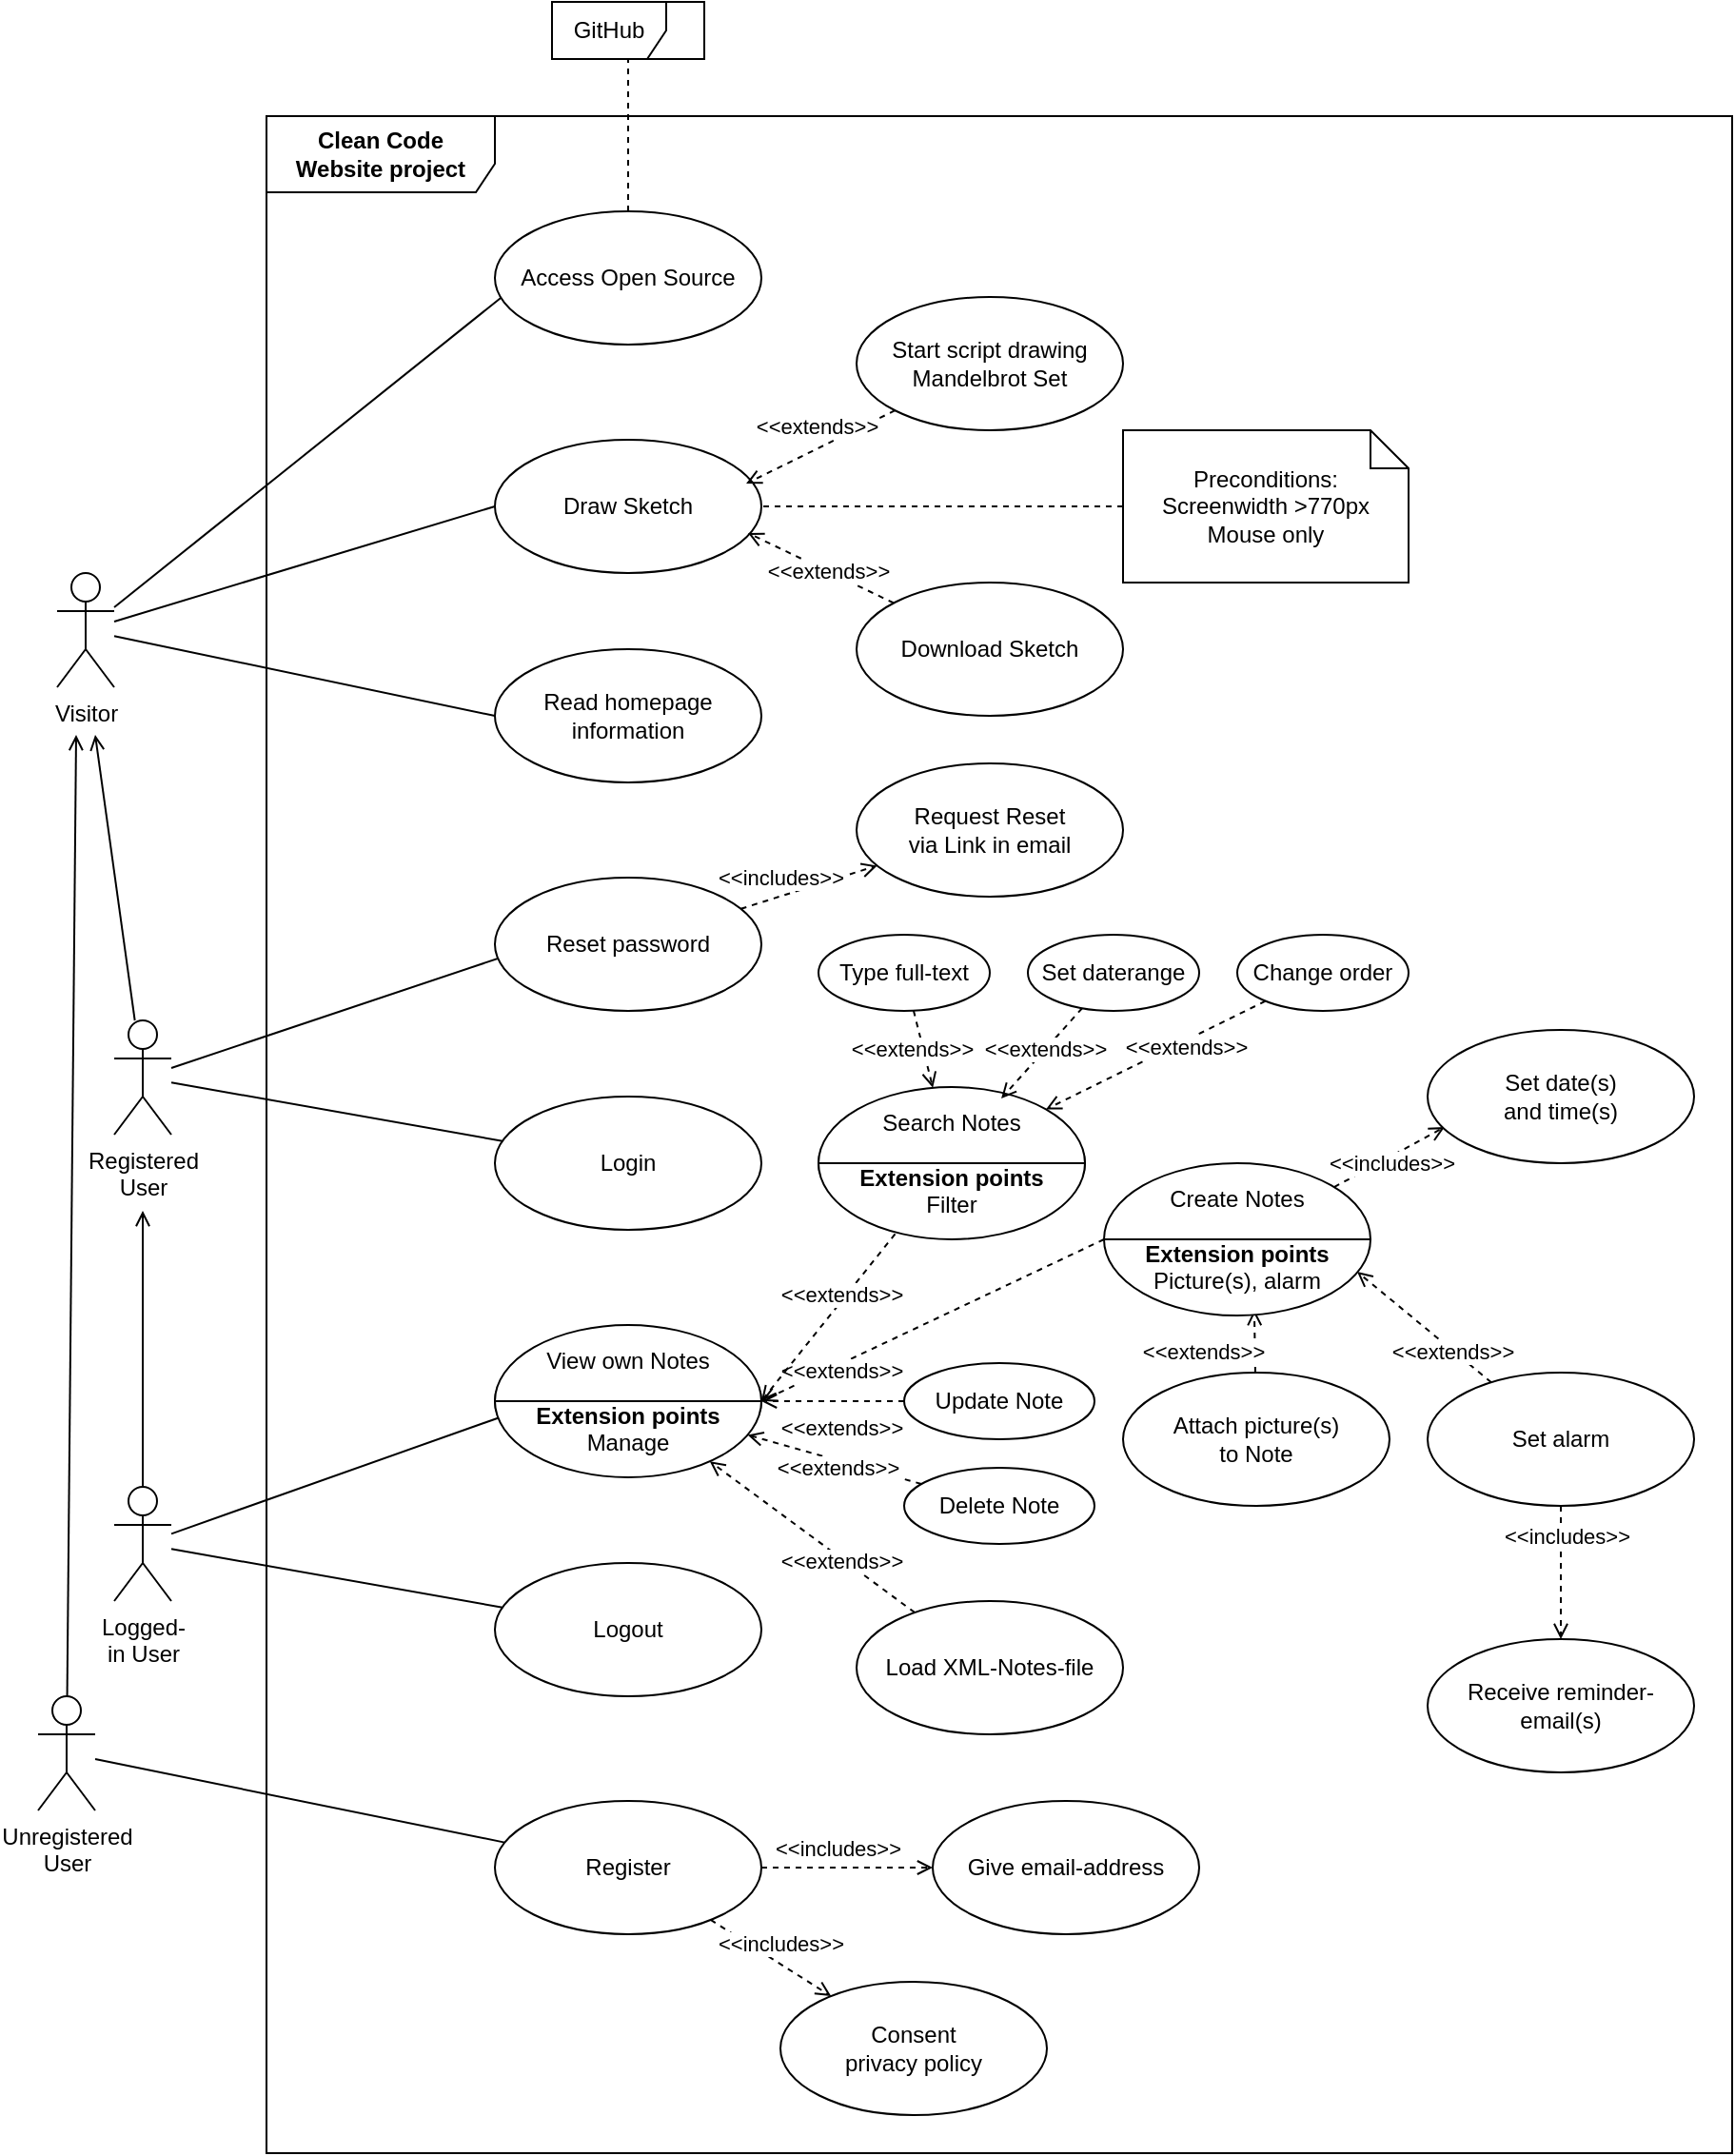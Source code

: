 <mxfile version="14.1.1" type="github">
  <diagram id="lQqXiF2yGdBF0h8p6QSU" name="Page-1">
    <mxGraphModel dx="2272" dy="1863" grid="1" gridSize="10" guides="1" tooltips="1" connect="1" arrows="1" fold="1" page="1" pageScale="1" pageWidth="850" pageHeight="1100" math="0" shadow="0">
      <root>
        <mxCell id="0" />
        <mxCell id="1" parent="0" />
        <mxCell id="LWoVgDchFYnq566OmHR8-50" style="edgeStyle=none;orthogonalLoop=1;jettySize=auto;html=1;startArrow=none;startFill=0;endArrow=open;endFill=0;strokeColor=#000000;" parent="1" source="LWoVgDchFYnq566OmHR8-1" edge="1">
          <mxGeometry relative="1" as="geometry">
            <mxPoint x="-150" y="-185" as="targetPoint" />
          </mxGeometry>
        </mxCell>
        <mxCell id="LWoVgDchFYnq566OmHR8-56" style="edgeStyle=none;orthogonalLoop=1;jettySize=auto;html=1;startArrow=none;startFill=0;endArrow=none;endFill=0;strokeColor=#000000;" parent="1" source="LWoVgDchFYnq566OmHR8-1" target="LWoVgDchFYnq566OmHR8-53" edge="1">
          <mxGeometry relative="1" as="geometry" />
        </mxCell>
        <mxCell id="LWoVgDchFYnq566OmHR8-1" value="&lt;div&gt;Unregistered&lt;/div&gt;&lt;div&gt;User&lt;/div&gt;" style="shape=umlActor;verticalLabelPosition=bottom;verticalAlign=top;html=1;outlineConnect=0;" parent="1" vertex="1">
          <mxGeometry x="-170" y="320" width="30" height="60" as="geometry" />
        </mxCell>
        <mxCell id="LWoVgDchFYnq566OmHR8-47" style="edgeStyle=none;orthogonalLoop=1;jettySize=auto;html=1;startArrow=none;startFill=0;endArrow=open;endFill=0;strokeColor=#000000;" parent="1" source="LWoVgDchFYnq566OmHR8-22" edge="1">
          <mxGeometry relative="1" as="geometry">
            <mxPoint x="-140" y="-185" as="targetPoint" />
          </mxGeometry>
        </mxCell>
        <mxCell id="LWoVgDchFYnq566OmHR8-59" style="edgeStyle=none;orthogonalLoop=1;jettySize=auto;html=1;startArrow=none;startFill=0;endArrow=none;endFill=0;strokeColor=#000000;" parent="1" source="LWoVgDchFYnq566OmHR8-22" target="LWoVgDchFYnq566OmHR8-54" edge="1">
          <mxGeometry relative="1" as="geometry" />
        </mxCell>
        <mxCell id="LWoVgDchFYnq566OmHR8-61" style="edgeStyle=none;orthogonalLoop=1;jettySize=auto;html=1;startArrow=none;startFill=0;endArrow=none;endFill=0;strokeColor=#000000;" parent="1" source="LWoVgDchFYnq566OmHR8-22" edge="1">
          <mxGeometry relative="1" as="geometry">
            <mxPoint x="79" y="-70" as="targetPoint" />
          </mxGeometry>
        </mxCell>
        <mxCell id="LWoVgDchFYnq566OmHR8-22" value="&lt;div&gt;Registered&lt;/div&gt;&lt;div&gt;User&lt;/div&gt;" style="shape=umlActor;verticalLabelPosition=bottom;verticalAlign=top;html=1;outlineConnect=0;" parent="1" vertex="1">
          <mxGeometry x="-130" y="-35" width="30" height="60" as="geometry" />
        </mxCell>
        <mxCell id="LWoVgDchFYnq566OmHR8-43" style="edgeStyle=none;orthogonalLoop=1;jettySize=auto;html=1;startArrow=none;startFill=0;endArrow=open;endFill=0;strokeColor=#000000;" parent="1" source="LWoVgDchFYnq566OmHR8-23" edge="1">
          <mxGeometry relative="1" as="geometry">
            <mxPoint x="-115" y="65" as="targetPoint" />
          </mxGeometry>
        </mxCell>
        <mxCell id="LWoVgDchFYnq566OmHR8-58" style="edgeStyle=none;orthogonalLoop=1;jettySize=auto;html=1;startArrow=none;startFill=0;endArrow=none;endFill=0;strokeColor=#000000;" parent="1" source="LWoVgDchFYnq566OmHR8-23" target="LWoVgDchFYnq566OmHR8-55" edge="1">
          <mxGeometry relative="1" as="geometry" />
        </mxCell>
        <mxCell id="LWoVgDchFYnq566OmHR8-78" style="edgeStyle=none;orthogonalLoop=1;jettySize=auto;html=1;entryX=0.029;entryY=0.614;entryDx=0;entryDy=0;startArrow=none;startFill=0;endArrow=none;endFill=0;strokeColor=#000000;entryPerimeter=0;" parent="1" source="LWoVgDchFYnq566OmHR8-23" target="LWoVgDchFYnq566OmHR8-77" edge="1">
          <mxGeometry relative="1" as="geometry" />
        </mxCell>
        <mxCell id="LWoVgDchFYnq566OmHR8-23" value="&lt;div&gt;Logged-&lt;/div&gt;&lt;div&gt;in User&lt;/div&gt;" style="shape=umlActor;verticalLabelPosition=bottom;verticalAlign=top;html=1;outlineConnect=0;" parent="1" vertex="1">
          <mxGeometry x="-130" y="210" width="30" height="60" as="geometry" />
        </mxCell>
        <mxCell id="LWoVgDchFYnq566OmHR8-63" style="edgeStyle=none;orthogonalLoop=1;jettySize=auto;html=1;entryX=0;entryY=0.5;entryDx=0;entryDy=0;startArrow=none;startFill=0;endArrow=none;endFill=0;strokeColor=#000000;" parent="1" source="LWoVgDchFYnq566OmHR8-25" target="LWoVgDchFYnq566OmHR8-62" edge="1">
          <mxGeometry relative="1" as="geometry" />
        </mxCell>
        <mxCell id="LWoVgDchFYnq566OmHR8-67" style="edgeStyle=none;orthogonalLoop=1;jettySize=auto;html=1;entryX=0.071;entryY=0.571;entryDx=0;entryDy=0;entryPerimeter=0;startArrow=none;startFill=0;endArrow=none;endFill=0;strokeColor=#000000;" parent="1" source="LWoVgDchFYnq566OmHR8-25" target="LWoVgDchFYnq566OmHR8-66" edge="1">
          <mxGeometry relative="1" as="geometry" />
        </mxCell>
        <mxCell id="LWoVgDchFYnq566OmHR8-71" style="edgeStyle=none;orthogonalLoop=1;jettySize=auto;html=1;startArrow=none;startFill=0;endArrow=none;endFill=0;strokeColor=#000000;entryX=0;entryY=0.5;entryDx=0;entryDy=0;" parent="1" source="LWoVgDchFYnq566OmHR8-25" target="LWoVgDchFYnq566OmHR8-70" edge="1">
          <mxGeometry relative="1" as="geometry" />
        </mxCell>
        <mxCell id="LWoVgDchFYnq566OmHR8-25" value="Visitor" style="shape=umlActor;verticalLabelPosition=bottom;verticalAlign=top;html=1;outlineConnect=0;" parent="1" vertex="1">
          <mxGeometry x="-160" y="-270" width="30" height="60" as="geometry" />
        </mxCell>
        <mxCell id="LWoVgDchFYnq566OmHR8-37" value="Clean Code&lt;br&gt;Website project" style="shape=umlFrame;whiteSpace=wrap;html=1;fontStyle=1;width=120;height=40;" parent="1" vertex="1">
          <mxGeometry x="-50" y="-510" width="770" height="1070" as="geometry" />
        </mxCell>
        <mxCell id="LWoVgDchFYnq566OmHR8-118" style="edgeStyle=none;orthogonalLoop=1;jettySize=auto;html=1;entryX=0;entryY=0.5;entryDx=0;entryDy=0;dashed=1;startArrow=none;startFill=0;endArrow=open;endFill=0;strokeColor=#000000;" parent="1" source="LWoVgDchFYnq566OmHR8-53" target="LWoVgDchFYnq566OmHR8-116" edge="1">
          <mxGeometry relative="1" as="geometry" />
        </mxCell>
        <mxCell id="LWoVgDchFYnq566OmHR8-119" style="edgeStyle=none;orthogonalLoop=1;jettySize=auto;html=1;dashed=1;startArrow=none;startFill=0;endArrow=open;endFill=0;strokeColor=#000000;" parent="1" source="LWoVgDchFYnq566OmHR8-53" target="LWoVgDchFYnq566OmHR8-117" edge="1">
          <mxGeometry relative="1" as="geometry" />
        </mxCell>
        <mxCell id="LWoVgDchFYnq566OmHR8-53" value="Register" style="ellipse;whiteSpace=wrap;html=1;" parent="1" vertex="1">
          <mxGeometry x="70" y="375" width="140" height="70" as="geometry" />
        </mxCell>
        <mxCell id="LWoVgDchFYnq566OmHR8-54" value="Login" style="ellipse;whiteSpace=wrap;html=1;" parent="1" vertex="1">
          <mxGeometry x="70" y="5" width="140" height="70" as="geometry" />
        </mxCell>
        <mxCell id="LWoVgDchFYnq566OmHR8-55" value="Logout" style="ellipse;whiteSpace=wrap;html=1;" parent="1" vertex="1">
          <mxGeometry x="70" y="250" width="140" height="70" as="geometry" />
        </mxCell>
        <mxCell id="LWoVgDchFYnq566OmHR8-81" style="edgeStyle=none;orthogonalLoop=1;jettySize=auto;html=1;startArrow=none;startFill=0;endArrow=open;endFill=0;strokeColor=#000000;dashed=1;" parent="1" source="LWoVgDchFYnq566OmHR8-60" target="LWoVgDchFYnq566OmHR8-79" edge="1">
          <mxGeometry relative="1" as="geometry" />
        </mxCell>
        <mxCell id="LWoVgDchFYnq566OmHR8-82" value="&amp;lt;&amp;lt;includes&amp;gt;&amp;gt;" style="edgeLabel;html=1;align=center;verticalAlign=middle;resizable=0;points=[];" parent="LWoVgDchFYnq566OmHR8-81" vertex="1" connectable="0">
          <mxGeometry x="0.296" relative="1" as="geometry">
            <mxPoint x="-25.93" y="-1.56" as="offset" />
          </mxGeometry>
        </mxCell>
        <mxCell id="LWoVgDchFYnq566OmHR8-60" value="Reset password" style="ellipse;whiteSpace=wrap;html=1;" parent="1" vertex="1">
          <mxGeometry x="70" y="-110" width="140" height="70" as="geometry" />
        </mxCell>
        <mxCell id="LWoVgDchFYnq566OmHR8-62" value="Read homepage information" style="ellipse;whiteSpace=wrap;html=1;" parent="1" vertex="1">
          <mxGeometry x="70" y="-230" width="140" height="70" as="geometry" />
        </mxCell>
        <mxCell id="LWoVgDchFYnq566OmHR8-69" style="edgeStyle=none;orthogonalLoop=1;jettySize=auto;html=1;startArrow=none;startFill=0;endArrow=none;endFill=0;strokeColor=#000000;dashed=1;" parent="1" source="LWoVgDchFYnq566OmHR8-66" target="LWoVgDchFYnq566OmHR8-68" edge="1">
          <mxGeometry relative="1" as="geometry" />
        </mxCell>
        <mxCell id="LWoVgDchFYnq566OmHR8-66" value="Access Open Source" style="ellipse;whiteSpace=wrap;html=1;" parent="1" vertex="1">
          <mxGeometry x="70" y="-460" width="140" height="70" as="geometry" />
        </mxCell>
        <mxCell id="LWoVgDchFYnq566OmHR8-68" value="GitHub" style="shape=umlFrame;whiteSpace=wrap;html=1;" parent="1" vertex="1">
          <mxGeometry x="100" y="-570" width="80" height="30" as="geometry" />
        </mxCell>
        <mxCell id="LWoVgDchFYnq566OmHR8-70" value="Draw Sketch" style="ellipse;whiteSpace=wrap;html=1;" parent="1" vertex="1">
          <mxGeometry x="70" y="-340" width="140" height="70" as="geometry" />
        </mxCell>
        <mxCell id="LWoVgDchFYnq566OmHR8-74" style="edgeStyle=none;orthogonalLoop=1;jettySize=auto;html=1;dashed=1;startArrow=none;startFill=0;endArrow=none;endFill=0;strokeColor=#000000;" parent="1" source="LWoVgDchFYnq566OmHR8-72" target="LWoVgDchFYnq566OmHR8-70" edge="1">
          <mxGeometry relative="1" as="geometry" />
        </mxCell>
        <mxCell id="LWoVgDchFYnq566OmHR8-72" value="&lt;div&gt;Preconditions:&lt;/div&gt;&lt;div&gt;Screenwidth &amp;gt;770px&lt;/div&gt;&lt;div&gt;Mouse only&lt;br&gt;&lt;/div&gt;" style="shape=note;size=20;whiteSpace=wrap;html=1;align=center;" parent="1" vertex="1">
          <mxGeometry x="400" y="-345" width="150" height="80" as="geometry" />
        </mxCell>
        <mxCell id="LWoVgDchFYnq566OmHR8-77" value="View own Notes" style="ellipse;whiteSpace=wrap;html=1;align=center;" parent="1" vertex="1">
          <mxGeometry x="70" y="130" width="140" height="70" as="geometry" />
        </mxCell>
        <mxCell id="LWoVgDchFYnq566OmHR8-79" value="Request Reset&lt;br&gt;via Link in email" style="ellipse;whiteSpace=wrap;html=1;align=center;" parent="1" vertex="1">
          <mxGeometry x="260" y="-170" width="140" height="70" as="geometry" />
        </mxCell>
        <mxCell id="LWoVgDchFYnq566OmHR8-100" style="edgeStyle=none;orthogonalLoop=1;jettySize=auto;html=1;dashed=1;startArrow=none;startFill=0;endArrow=open;endFill=0;strokeColor=#000000;entryX=1;entryY=0.5;entryDx=0;entryDy=0;exitX=0;exitY=0.5;exitDx=0;exitDy=0;" parent="1" source="LWoVgDchFYnq566OmHR8-107" target="LWoVgDchFYnq566OmHR8-104" edge="1">
          <mxGeometry relative="1" as="geometry">
            <mxPoint x="425" y="165" as="sourcePoint" />
          </mxGeometry>
        </mxCell>
        <mxCell id="LWoVgDchFYnq566OmHR8-105" style="edgeStyle=none;orthogonalLoop=1;jettySize=auto;html=1;dashed=1;startArrow=none;startFill=0;endArrow=open;endFill=0;strokeColor=#000000;" parent="1" source="LWoVgDchFYnq566OmHR8-85" target="LWoVgDchFYnq566OmHR8-104" edge="1">
          <mxGeometry relative="1" as="geometry" />
        </mxCell>
        <mxCell id="LWoVgDchFYnq566OmHR8-85" value="Delete Note" style="ellipse;whiteSpace=wrap;html=1;align=center;" parent="1" vertex="1">
          <mxGeometry x="285" y="200" width="100" height="40" as="geometry" />
        </mxCell>
        <mxCell id="LWoVgDchFYnq566OmHR8-102" style="edgeStyle=none;orthogonalLoop=1;jettySize=auto;html=1;dashed=1;startArrow=none;startFill=0;endArrow=open;endFill=0;strokeColor=#000000;" parent="1" source="LWoVgDchFYnq566OmHR8-86" target="LWoVgDchFYnq566OmHR8-77" edge="1">
          <mxGeometry relative="1" as="geometry" />
        </mxCell>
        <mxCell id="LWoVgDchFYnq566OmHR8-86" value="Update Note" style="ellipse;whiteSpace=wrap;html=1;align=center;" parent="1" vertex="1">
          <mxGeometry x="285" y="145" width="100" height="40" as="geometry" />
        </mxCell>
        <mxCell id="LWoVgDchFYnq566OmHR8-108" style="edgeStyle=none;orthogonalLoop=1;jettySize=auto;html=1;entryX=0.564;entryY=0.963;entryDx=0;entryDy=0;dashed=1;startArrow=none;startFill=0;endArrow=open;endFill=0;strokeColor=#000000;entryPerimeter=0;" parent="1" source="LWoVgDchFYnq566OmHR8-87" target="LWoVgDchFYnq566OmHR8-107" edge="1">
          <mxGeometry relative="1" as="geometry" />
        </mxCell>
        <mxCell id="LWoVgDchFYnq566OmHR8-87" value="Attach picture(s)&lt;br&gt;to Note" style="ellipse;whiteSpace=wrap;html=1;align=center;" parent="1" vertex="1">
          <mxGeometry x="400" y="150" width="140" height="70" as="geometry" />
        </mxCell>
        <mxCell id="LWoVgDchFYnq566OmHR8-95" style="edgeStyle=none;orthogonalLoop=1;jettySize=auto;html=1;entryX=0.95;entryY=0.7;entryDx=0;entryDy=0;entryPerimeter=0;dashed=1;startArrow=none;startFill=0;endArrow=open;endFill=0;strokeColor=#000000;" parent="1" source="LWoVgDchFYnq566OmHR8-88" target="LWoVgDchFYnq566OmHR8-70" edge="1">
          <mxGeometry relative="1" as="geometry" />
        </mxCell>
        <mxCell id="LWoVgDchFYnq566OmHR8-88" value="Download Sketch" style="ellipse;whiteSpace=wrap;html=1;align=center;" parent="1" vertex="1">
          <mxGeometry x="260" y="-265" width="140" height="70" as="geometry" />
        </mxCell>
        <mxCell id="LWoVgDchFYnq566OmHR8-90" style="edgeStyle=none;orthogonalLoop=1;jettySize=auto;html=1;entryX=0.943;entryY=0.329;entryDx=0;entryDy=0;entryPerimeter=0;dashed=1;startArrow=none;startFill=0;endArrow=open;endFill=0;strokeColor=#000000;" parent="1" source="LWoVgDchFYnq566OmHR8-89" target="LWoVgDchFYnq566OmHR8-70" edge="1">
          <mxGeometry relative="1" as="geometry" />
        </mxCell>
        <mxCell id="LWoVgDchFYnq566OmHR8-96" value="&amp;lt;&amp;lt;extends&amp;gt;&amp;gt;" style="edgeLabel;html=1;align=center;verticalAlign=middle;resizable=0;points=[];" parent="LWoVgDchFYnq566OmHR8-90" vertex="1" connectable="0">
          <mxGeometry x="-0.46" y="5" relative="1" as="geometry">
            <mxPoint x="-22.68" y="-6.23" as="offset" />
          </mxGeometry>
        </mxCell>
        <mxCell id="LWoVgDchFYnq566OmHR8-89" value="Start script drawing Mandelbrot Set" style="ellipse;whiteSpace=wrap;html=1;align=center;" parent="1" vertex="1">
          <mxGeometry x="260" y="-415" width="140" height="70" as="geometry" />
        </mxCell>
        <mxCell id="LWoVgDchFYnq566OmHR8-97" value="&amp;lt;&amp;lt;extends&amp;gt;&amp;gt;" style="edgeLabel;html=1;align=center;verticalAlign=middle;resizable=0;points=[];" parent="1" vertex="1" connectable="0">
          <mxGeometry x="259.997" y="-260.0" as="geometry">
            <mxPoint x="-15" y="-11" as="offset" />
          </mxGeometry>
        </mxCell>
        <mxCell id="LWoVgDchFYnq566OmHR8-101" value="&amp;lt;&amp;lt;extends&amp;gt;&amp;gt;" style="edgeLabel;html=1;align=center;verticalAlign=middle;resizable=0;points=[];" parent="1" vertex="1" connectable="0">
          <mxGeometry x="249.998" y="150.0" as="geometry">
            <mxPoint x="2" y="-1" as="offset" />
          </mxGeometry>
        </mxCell>
        <mxCell id="LWoVgDchFYnq566OmHR8-103" value="&amp;lt;&amp;lt;extends&amp;gt;&amp;gt;" style="edgeLabel;html=1;align=center;verticalAlign=middle;resizable=0;points=[];" parent="1" vertex="1" connectable="0">
          <mxGeometry x="249.998" y="180.0" as="geometry">
            <mxPoint x="2" y="-1" as="offset" />
          </mxGeometry>
        </mxCell>
        <mxCell id="LWoVgDchFYnq566OmHR8-104" value="&lt;div&gt;View own Notes&lt;/div&gt;&lt;div&gt;&lt;br&gt;&lt;/div&gt;&lt;div&gt;&lt;b&gt;Extension points&lt;/b&gt;&lt;/div&gt;&lt;div&gt;Manage&lt;br&gt;&lt;/div&gt;" style="shape=lineEllipse;perimeter=ellipsePerimeter;whiteSpace=wrap;html=1;backgroundOutline=1;align=center;" parent="1" vertex="1">
          <mxGeometry x="70" y="125" width="140" height="80" as="geometry" />
        </mxCell>
        <mxCell id="LWoVgDchFYnq566OmHR8-106" value="&amp;lt;&amp;lt;extends&amp;gt;&amp;gt;" style="edgeLabel;html=1;align=center;verticalAlign=middle;resizable=0;points=[];" parent="1" vertex="1" connectable="0">
          <mxGeometry x="269.998" y="240.0" as="geometry">
            <mxPoint x="-20" y="-40" as="offset" />
          </mxGeometry>
        </mxCell>
        <mxCell id="LWoVgDchFYnq566OmHR8-124" style="edgeStyle=none;orthogonalLoop=1;jettySize=auto;html=1;dashed=1;startArrow=none;startFill=0;endArrow=open;endFill=0;strokeColor=#000000;entryX=0.064;entryY=0.729;entryDx=0;entryDy=0;entryPerimeter=0;" parent="1" source="LWoVgDchFYnq566OmHR8-107" target="LWoVgDchFYnq566OmHR8-122" edge="1">
          <mxGeometry relative="1" as="geometry" />
        </mxCell>
        <mxCell id="LWoVgDchFYnq566OmHR8-107" value="&lt;div&gt;Create Notes&lt;/div&gt;&lt;div&gt;&lt;br&gt;&lt;/div&gt;&lt;div&gt;&lt;b&gt;Extension points&lt;/b&gt;&lt;/div&gt;&lt;div&gt;Picture(s), alarm&lt;br&gt;&lt;/div&gt;" style="shape=lineEllipse;perimeter=ellipsePerimeter;whiteSpace=wrap;html=1;backgroundOutline=1;align=center;" parent="1" vertex="1">
          <mxGeometry x="390" y="40" width="140" height="80" as="geometry" />
        </mxCell>
        <mxCell id="LWoVgDchFYnq566OmHR8-109" value="&amp;lt;&amp;lt;extends&amp;gt;&amp;gt;" style="edgeLabel;html=1;align=center;verticalAlign=middle;resizable=0;points=[];" parent="1" vertex="1" connectable="0">
          <mxGeometry x="439.998" y="140.0" as="geometry">
            <mxPoint x="2" y="-1" as="offset" />
          </mxGeometry>
        </mxCell>
        <mxCell id="LWoVgDchFYnq566OmHR8-111" style="edgeStyle=none;orthogonalLoop=1;jettySize=auto;html=1;entryX=0.95;entryY=0.713;entryDx=0;entryDy=0;entryPerimeter=0;dashed=1;startArrow=none;startFill=0;endArrow=open;endFill=0;strokeColor=#000000;" parent="1" source="LWoVgDchFYnq566OmHR8-110" target="LWoVgDchFYnq566OmHR8-107" edge="1">
          <mxGeometry relative="1" as="geometry" />
        </mxCell>
        <mxCell id="LWoVgDchFYnq566OmHR8-114" style="edgeStyle=none;orthogonalLoop=1;jettySize=auto;html=1;dashed=1;startArrow=none;startFill=0;endArrow=open;endFill=0;strokeColor=#000000;" parent="1" source="LWoVgDchFYnq566OmHR8-110" target="LWoVgDchFYnq566OmHR8-113" edge="1">
          <mxGeometry relative="1" as="geometry" />
        </mxCell>
        <mxCell id="LWoVgDchFYnq566OmHR8-110" value="Set alarm" style="ellipse;whiteSpace=wrap;html=1;align=center;" parent="1" vertex="1">
          <mxGeometry x="560" y="150" width="140" height="70" as="geometry" />
        </mxCell>
        <mxCell id="LWoVgDchFYnq566OmHR8-112" value="&amp;lt;&amp;lt;extends&amp;gt;&amp;gt;" style="edgeLabel;html=1;align=center;verticalAlign=middle;resizable=0;points=[];" parent="1" vertex="1" connectable="0">
          <mxGeometry x="469.998" y="140.0" as="geometry">
            <mxPoint x="103" y="-1" as="offset" />
          </mxGeometry>
        </mxCell>
        <mxCell id="LWoVgDchFYnq566OmHR8-113" value="Receive reminder-&lt;br&gt;email(s)" style="ellipse;whiteSpace=wrap;html=1;align=center;" parent="1" vertex="1">
          <mxGeometry x="560" y="290" width="140" height="70" as="geometry" />
        </mxCell>
        <mxCell id="LWoVgDchFYnq566OmHR8-115" value="&amp;lt;&amp;lt;includes&amp;gt;&amp;gt;" style="edgeLabel;html=1;align=center;verticalAlign=middle;resizable=0;points=[];" parent="1" vertex="1" connectable="0">
          <mxGeometry x="589.997" y="219.998" as="geometry">
            <mxPoint x="43" y="16" as="offset" />
          </mxGeometry>
        </mxCell>
        <mxCell id="LWoVgDchFYnq566OmHR8-116" value="Give email-address" style="ellipse;whiteSpace=wrap;html=1;align=center;" parent="1" vertex="1">
          <mxGeometry x="300" y="375" width="140" height="70" as="geometry" />
        </mxCell>
        <mxCell id="LWoVgDchFYnq566OmHR8-117" value="Consent&lt;br&gt;privacy policy" style="ellipse;whiteSpace=wrap;html=1;align=center;" parent="1" vertex="1">
          <mxGeometry x="220" y="470" width="140" height="70" as="geometry" />
        </mxCell>
        <mxCell id="LWoVgDchFYnq566OmHR8-120" value="&amp;lt;&amp;lt;includes&amp;gt;&amp;gt;" style="edgeLabel;html=1;align=center;verticalAlign=middle;resizable=0;points=[];" parent="1" vertex="1" connectable="0">
          <mxGeometry x="249.997" y="399.998" as="geometry" />
        </mxCell>
        <mxCell id="LWoVgDchFYnq566OmHR8-121" value="&amp;lt;&amp;lt;includes&amp;gt;&amp;gt;" style="edgeLabel;html=1;align=center;verticalAlign=middle;resizable=0;points=[];" parent="1" vertex="1" connectable="0">
          <mxGeometry x="219.997" y="449.998" as="geometry" />
        </mxCell>
        <mxCell id="LWoVgDchFYnq566OmHR8-122" value="&lt;div&gt;Set date(s)&lt;/div&gt;&lt;div&gt;and time(s)&lt;/div&gt;" style="ellipse;whiteSpace=wrap;html=1;align=center;" parent="1" vertex="1">
          <mxGeometry x="560" y="-30" width="140" height="70" as="geometry" />
        </mxCell>
        <mxCell id="LWoVgDchFYnq566OmHR8-125" value="&amp;lt;&amp;lt;includes&amp;gt;&amp;gt;" style="edgeLabel;html=1;align=center;verticalAlign=middle;resizable=0;points=[];" parent="1" vertex="1" connectable="0">
          <mxGeometry x="539.997" y="19.998" as="geometry">
            <mxPoint x="1" y="20" as="offset" />
          </mxGeometry>
        </mxCell>
        <mxCell id="LWoVgDchFYnq566OmHR8-128" style="edgeStyle=none;orthogonalLoop=1;jettySize=auto;html=1;entryX=1;entryY=0.5;entryDx=0;entryDy=0;dashed=1;startArrow=none;startFill=0;endArrow=open;endFill=0;strokeColor=#000000;" parent="1" source="LWoVgDchFYnq566OmHR8-127" target="LWoVgDchFYnq566OmHR8-104" edge="1">
          <mxGeometry relative="1" as="geometry" />
        </mxCell>
        <mxCell id="LWoVgDchFYnq566OmHR8-127" value="Search with filters" style="ellipse;whiteSpace=wrap;html=1;align=center;" parent="1" vertex="1">
          <mxGeometry x="240" y="5" width="140" height="70" as="geometry" />
        </mxCell>
        <mxCell id="LWoVgDchFYnq566OmHR8-129" value="&amp;lt;&amp;lt;extends&amp;gt;&amp;gt;" style="edgeLabel;html=1;align=center;verticalAlign=middle;resizable=0;points=[];" parent="1" vertex="1" connectable="0">
          <mxGeometry x="249.998" y="110.0" as="geometry">
            <mxPoint x="2" y="-1" as="offset" />
          </mxGeometry>
        </mxCell>
        <mxCell id="LWoVgDchFYnq566OmHR8-131" value="&lt;div&gt;Search Notes&lt;/div&gt;&lt;div&gt;&lt;br&gt;&lt;/div&gt;&lt;div&gt;&lt;b&gt;Extension points&lt;/b&gt;&lt;/div&gt;&lt;div&gt;Filter&lt;br&gt;&lt;/div&gt;" style="shape=lineEllipse;perimeter=ellipsePerimeter;whiteSpace=wrap;html=1;backgroundOutline=1;align=center;" parent="1" vertex="1">
          <mxGeometry x="240" width="140" height="80" as="geometry" />
        </mxCell>
        <mxCell id="LWoVgDchFYnq566OmHR8-136" style="edgeStyle=none;orthogonalLoop=1;jettySize=auto;html=1;entryX=0.686;entryY=0.075;entryDx=0;entryDy=0;entryPerimeter=0;dashed=1;startArrow=none;startFill=0;endArrow=open;endFill=0;strokeColor=#000000;" parent="1" source="LWoVgDchFYnq566OmHR8-132" target="LWoVgDchFYnq566OmHR8-131" edge="1">
          <mxGeometry relative="1" as="geometry" />
        </mxCell>
        <mxCell id="LWoVgDchFYnq566OmHR8-132" value="Set daterange" style="ellipse;whiteSpace=wrap;html=1;align=center;" parent="1" vertex="1">
          <mxGeometry x="350" y="-80" width="90" height="40" as="geometry" />
        </mxCell>
        <mxCell id="LWoVgDchFYnq566OmHR8-135" style="edgeStyle=none;orthogonalLoop=1;jettySize=auto;html=1;dashed=1;startArrow=none;startFill=0;endArrow=open;endFill=0;strokeColor=#000000;" parent="1" source="LWoVgDchFYnq566OmHR8-133" target="LWoVgDchFYnq566OmHR8-131" edge="1">
          <mxGeometry relative="1" as="geometry" />
        </mxCell>
        <mxCell id="LWoVgDchFYnq566OmHR8-133" value="Type full-text" style="ellipse;whiteSpace=wrap;html=1;align=center;" parent="1" vertex="1">
          <mxGeometry x="240" y="-80" width="90" height="40" as="geometry" />
        </mxCell>
        <mxCell id="LWoVgDchFYnq566OmHR8-137" style="edgeStyle=none;orthogonalLoop=1;jettySize=auto;html=1;entryX=1;entryY=0;entryDx=0;entryDy=0;dashed=1;startArrow=none;startFill=0;endArrow=open;endFill=0;strokeColor=#000000;" parent="1" source="LWoVgDchFYnq566OmHR8-134" target="LWoVgDchFYnq566OmHR8-131" edge="1">
          <mxGeometry relative="1" as="geometry" />
        </mxCell>
        <mxCell id="LWoVgDchFYnq566OmHR8-134" value="Change order" style="ellipse;whiteSpace=wrap;html=1;align=center;" parent="1" vertex="1">
          <mxGeometry x="460" y="-80" width="90" height="40" as="geometry" />
        </mxCell>
        <mxCell id="LWoVgDchFYnq566OmHR8-138" value="&amp;lt;&amp;lt;extends&amp;gt;&amp;gt;" style="edgeLabel;html=1;align=center;verticalAlign=middle;resizable=0;points=[];" parent="1" vertex="1" connectable="0">
          <mxGeometry x="329.998" y="-20.0" as="geometry">
            <mxPoint x="103" y="-1" as="offset" />
          </mxGeometry>
        </mxCell>
        <mxCell id="LWoVgDchFYnq566OmHR8-139" value="&amp;lt;&amp;lt;extends&amp;gt;&amp;gt;" style="edgeLabel;html=1;align=center;verticalAlign=middle;resizable=0;points=[];" parent="1" vertex="1" connectable="0">
          <mxGeometry x="439.998" y="140.0" as="geometry">
            <mxPoint x="-81" y="-160" as="offset" />
          </mxGeometry>
        </mxCell>
        <mxCell id="LWoVgDchFYnq566OmHR8-140" value="&amp;lt;&amp;lt;extends&amp;gt;&amp;gt;" style="edgeLabel;html=1;align=center;verticalAlign=middle;resizable=0;points=[];" parent="1" vertex="1" connectable="0">
          <mxGeometry x="369.998" y="140.0" as="geometry">
            <mxPoint x="-81" y="-160" as="offset" />
          </mxGeometry>
        </mxCell>
        <mxCell id="LWoVgDchFYnq566OmHR8-142" style="edgeStyle=none;orthogonalLoop=1;jettySize=auto;html=1;dashed=1;startArrow=none;startFill=0;endArrow=open;endFill=0;strokeColor=#000000;" parent="1" source="LWoVgDchFYnq566OmHR8-141" target="LWoVgDchFYnq566OmHR8-104" edge="1">
          <mxGeometry relative="1" as="geometry" />
        </mxCell>
        <mxCell id="LWoVgDchFYnq566OmHR8-141" value="Load XML-Notes-file" style="ellipse;whiteSpace=wrap;html=1;align=center;" parent="1" vertex="1">
          <mxGeometry x="260" y="270" width="140" height="70" as="geometry" />
        </mxCell>
        <mxCell id="LWoVgDchFYnq566OmHR8-143" value="&amp;lt;&amp;lt;extends&amp;gt;&amp;gt;" style="edgeLabel;html=1;align=center;verticalAlign=middle;resizable=0;points=[];" parent="1" vertex="1" connectable="0">
          <mxGeometry x="249.998" y="250.0" as="geometry">
            <mxPoint x="2" y="-1" as="offset" />
          </mxGeometry>
        </mxCell>
      </root>
    </mxGraphModel>
  </diagram>
</mxfile>
